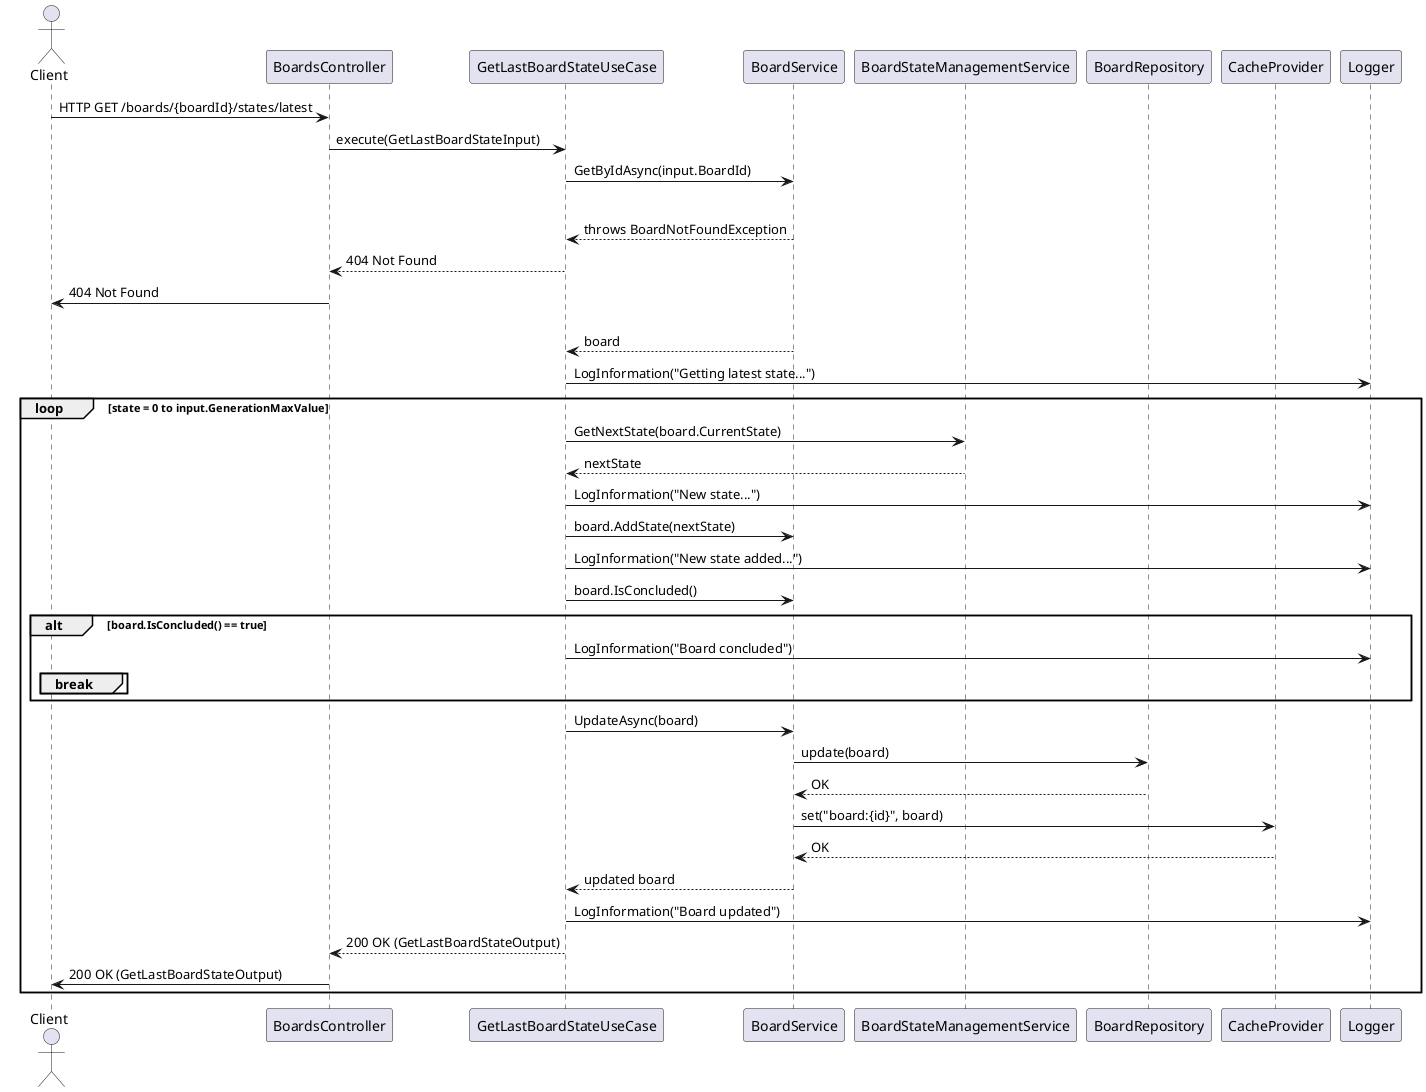 @startuml
actor Client

participant BoardsController
participant GetLastBoardStateUseCase
participant BoardService
participant BoardStateManagementService
participant BoardRepository
participant CacheProvider
participant Logger

Client -> BoardsController : HTTP GET /boards/{boardId}/states/latest
BoardsController -> GetLastBoardStateUseCase : execute(GetLastBoardStateInput)

GetLastBoardStateUseCase -> BoardService : GetByIdAsync(input.BoardId)
alt Board not found
    BoardService --> GetLastBoardStateUseCase : throws BoardNotFoundException
    GetLastBoardStateUseCase --> BoardsController : 404 Not Found
    BoardsController -> Client : 404 Not Found
else Board found
    BoardService --> GetLastBoardStateUseCase : board
    GetLastBoardStateUseCase -> Logger : LogInformation("Getting latest state...")

    loop state = 0 to input.GenerationMaxValue
        GetLastBoardStateUseCase -> BoardStateManagementService : GetNextState(board.CurrentState)
        BoardStateManagementService --> GetLastBoardStateUseCase : nextState
        GetLastBoardStateUseCase -> Logger : LogInformation("New state...")

        GetLastBoardStateUseCase -> BoardService : board.AddState(nextState)
        GetLastBoardStateUseCase -> Logger : LogInformation("New state added...")

        GetLastBoardStateUseCase -> BoardService : board.IsConcluded()
        alt board.IsConcluded() == true
            GetLastBoardStateUseCase -> Logger : LogInformation("Board concluded")
            break
        end
    end

    GetLastBoardStateUseCase -> BoardService : UpdateAsync(board)
    BoardService -> BoardRepository : update(board)
    BoardRepository --> BoardService : OK

    BoardService -> CacheProvider : set("board:{id}", board)
    CacheProvider --> BoardService : OK

    BoardService --> GetLastBoardStateUseCase : updated board
    GetLastBoardStateUseCase -> Logger : LogInformation("Board updated")
    GetLastBoardStateUseCase --> BoardsController : 200 OK (GetLastBoardStateOutput)

    BoardsController -> Client : 200 OK (GetLastBoardStateOutput)
end
@enduml